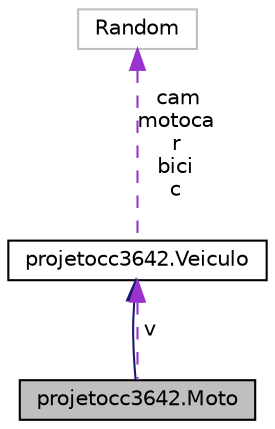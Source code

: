 digraph "projetocc3642.Moto"
{
  edge [fontname="Helvetica",fontsize="10",labelfontname="Helvetica",labelfontsize="10"];
  node [fontname="Helvetica",fontsize="10",shape=record];
  Node2 [label="projetocc3642.Moto",height=0.2,width=0.4,color="black", fillcolor="grey75", style="filled", fontcolor="black"];
  Node3 -> Node2 [dir="back",color="midnightblue",fontsize="10",style="solid"];
  Node3 [label="projetocc3642.Veiculo",height=0.2,width=0.4,color="black", fillcolor="white", style="filled",URL="$classprojetocc3642_1_1_veiculo.html"];
  Node4 -> Node3 [dir="back",color="darkorchid3",fontsize="10",style="dashed",label=" cam\nmotoca\nr\nbici\nc" ];
  Node4 [label="Random",height=0.2,width=0.4,color="grey75", fillcolor="white", style="filled"];
  Node3 -> Node2 [dir="back",color="darkorchid3",fontsize="10",style="dashed",label=" v" ];
}
